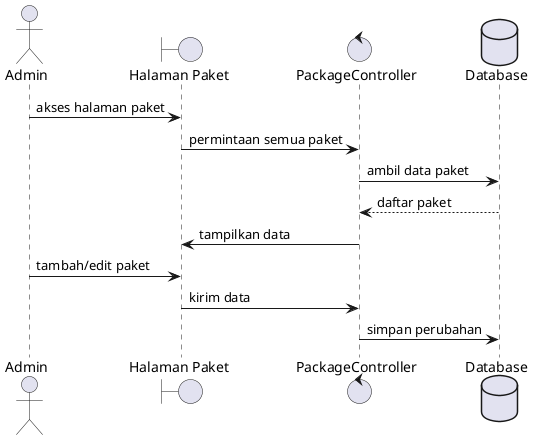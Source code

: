 @startuml
actor Admin
boundary "Halaman Paket" as PaketPage
control "PackageController" as PackageCtrl
database "Database" as DB

Admin -> PaketPage : akses halaman paket
PaketPage -> PackageCtrl : permintaan semua paket
PackageCtrl -> DB : ambil data paket
DB --> PackageCtrl : daftar paket
PackageCtrl -> PaketPage : tampilkan data

Admin -> PaketPage : tambah/edit paket
PaketPage -> PackageCtrl : kirim data
PackageCtrl -> DB : simpan perubahan
@enduml
